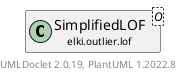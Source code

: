 @startuml
    remove .*\.(Instance|Par|Parameterizer|Factory)$
    set namespaceSeparator none
    hide empty fields
    hide empty methods

    class "<size:14>SimplifiedLOF.Par\n<size:10>elki.outlier.lof" as elki.outlier.lof.SimplifiedLOF.Par<O> {
        #distance: Distance<? super O>
        #k: int
        +configure(Parameterization): void
        +make(): SimplifiedLOF<O>
    }

    interface "<size:14>Parameterizer\n<size:10>elki.utilities.optionhandling" as elki.utilities.optionhandling.Parameterizer [[../../utilities/optionhandling/Parameterizer.html]] {
        {abstract} +make(): Object
    }
    class "<size:14>SimplifiedLOF\n<size:10>elki.outlier.lof" as elki.outlier.lof.SimplifiedLOF<O> [[SimplifiedLOF.html]]

    elki.utilities.optionhandling.Parameterizer <|.. elki.outlier.lof.SimplifiedLOF.Par
    elki.outlier.lof.SimplifiedLOF +-- elki.outlier.lof.SimplifiedLOF.Par

    center footer UMLDoclet 2.0.19, PlantUML 1.2022.8
@enduml
